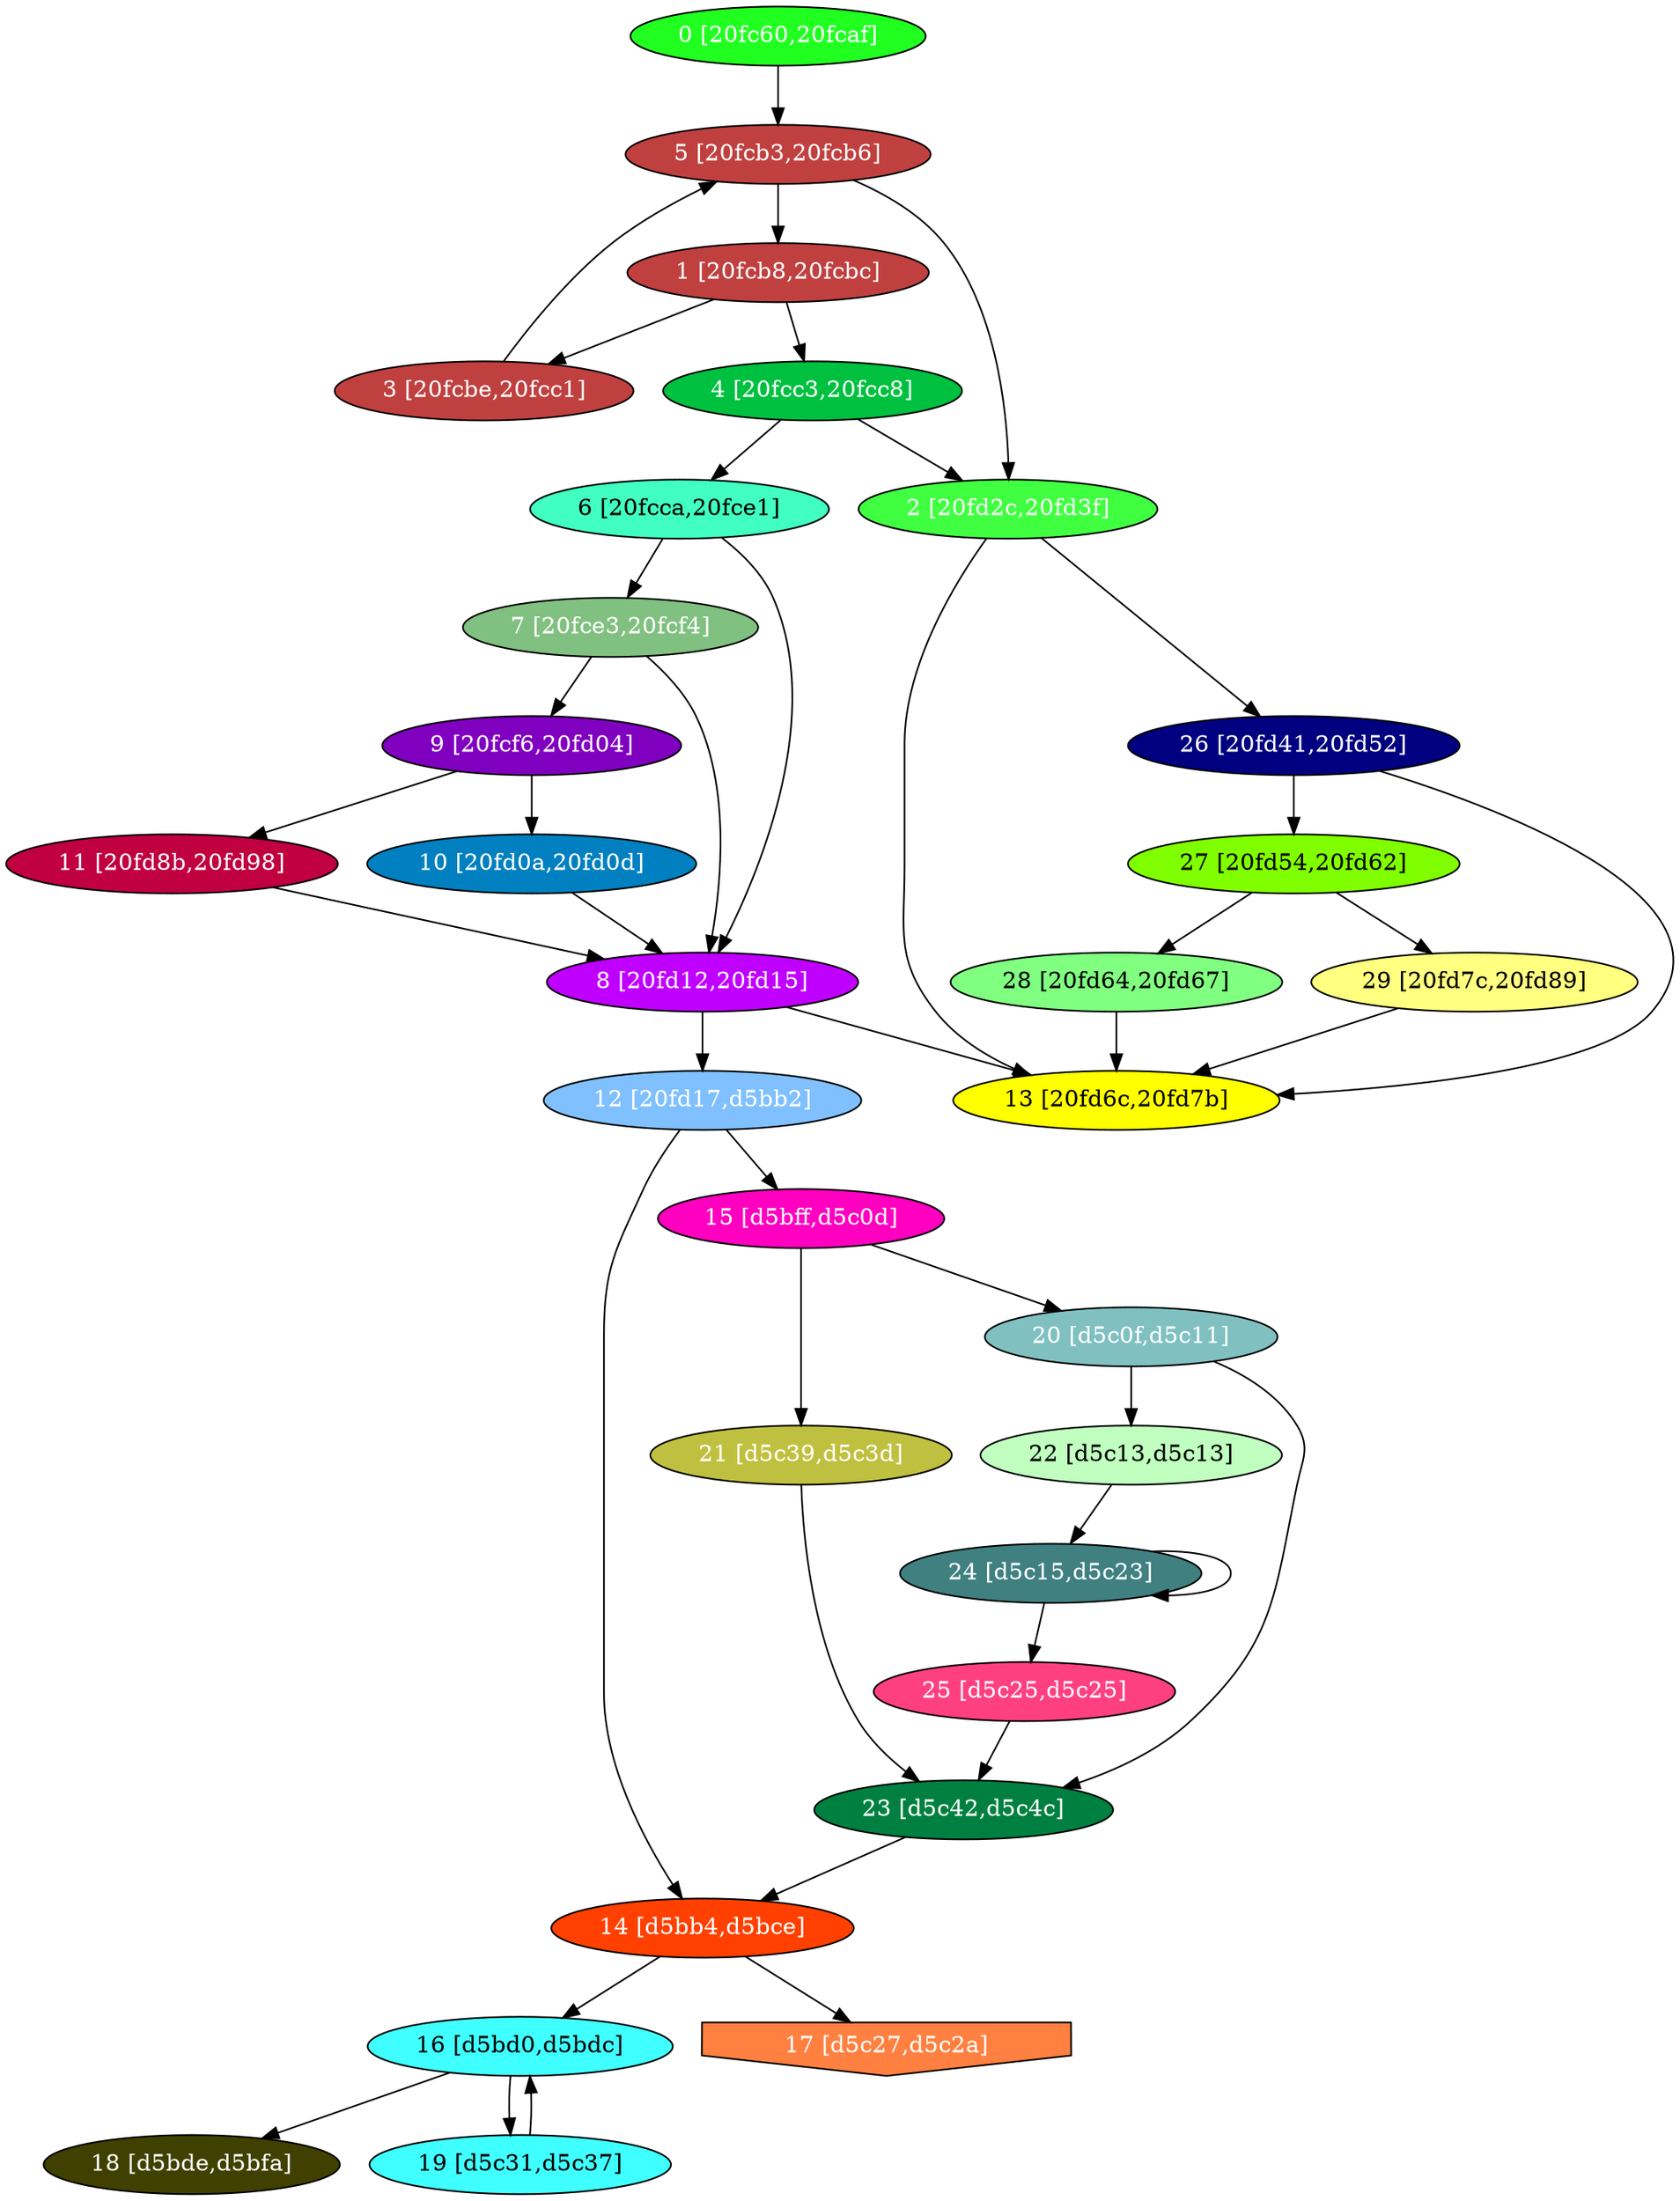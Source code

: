 diGraph libnss3{
	libnss3_0  [style=filled fillcolor="#20FF20" fontcolor="#ffffff" shape=oval label="0 [20fc60,20fcaf]"]
	libnss3_1  [style=filled fillcolor="#C04040" fontcolor="#ffffff" shape=oval label="1 [20fcb8,20fcbc]"]
	libnss3_2  [style=filled fillcolor="#40FF40" fontcolor="#ffffff" shape=oval label="2 [20fd2c,20fd3f]"]
	libnss3_3  [style=filled fillcolor="#C04040" fontcolor="#ffffff" shape=oval label="3 [20fcbe,20fcc1]"]
	libnss3_4  [style=filled fillcolor="#00C040" fontcolor="#ffffff" shape=oval label="4 [20fcc3,20fcc8]"]
	libnss3_5  [style=filled fillcolor="#C04040" fontcolor="#ffffff" shape=oval label="5 [20fcb3,20fcb6]"]
	libnss3_6  [style=filled fillcolor="#40FFC0" fontcolor="#000000" shape=oval label="6 [20fcca,20fce1]"]
	libnss3_7  [style=filled fillcolor="#80C080" fontcolor="#ffffff" shape=oval label="7 [20fce3,20fcf4]"]
	libnss3_8  [style=filled fillcolor="#C000FF" fontcolor="#ffffff" shape=oval label="8 [20fd12,20fd15]"]
	libnss3_9  [style=filled fillcolor="#8000C0" fontcolor="#ffffff" shape=oval label="9 [20fcf6,20fd04]"]
	libnss3_a  [style=filled fillcolor="#0080C0" fontcolor="#ffffff" shape=oval label="10 [20fd0a,20fd0d]"]
	libnss3_b  [style=filled fillcolor="#C00040" fontcolor="#ffffff" shape=oval label="11 [20fd8b,20fd98]"]
	libnss3_c  [style=filled fillcolor="#80C0FF" fontcolor="#ffffff" shape=oval label="12 [20fd17,d5bb2]"]
	libnss3_d  [style=filled fillcolor="#FFFF00" fontcolor="#000000" shape=oval label="13 [20fd6c,20fd7b]"]
	libnss3_e  [style=filled fillcolor="#FF4000" fontcolor="#ffffff" shape=oval label="14 [d5bb4,d5bce]"]
	libnss3_f  [style=filled fillcolor="#FF00C0" fontcolor="#ffffff" shape=oval label="15 [d5bff,d5c0d]"]
	libnss3_10  [style=filled fillcolor="#40FFFF" fontcolor="#000000" shape=oval label="16 [d5bd0,d5bdc]"]
	libnss3_11  [style=filled fillcolor="#FF8040" fontcolor="#ffffff" shape=invhouse label="17 [d5c27,d5c2a]"]
	libnss3_12  [style=filled fillcolor="#404000" fontcolor="#ffffff" shape=oval label="18 [d5bde,d5bfa]"]
	libnss3_13  [style=filled fillcolor="#40FFFF" fontcolor="#000000" shape=oval label="19 [d5c31,d5c37]"]
	libnss3_14  [style=filled fillcolor="#80C0C0" fontcolor="#ffffff" shape=oval label="20 [d5c0f,d5c11]"]
	libnss3_15  [style=filled fillcolor="#C0C040" fontcolor="#ffffff" shape=oval label="21 [d5c39,d5c3d]"]
	libnss3_16  [style=filled fillcolor="#C0FFC0" fontcolor="#000000" shape=oval label="22 [d5c13,d5c13]"]
	libnss3_17  [style=filled fillcolor="#008040" fontcolor="#ffffff" shape=oval label="23 [d5c42,d5c4c]"]
	libnss3_18  [style=filled fillcolor="#408080" fontcolor="#ffffff" shape=oval label="24 [d5c15,d5c23]"]
	libnss3_19  [style=filled fillcolor="#FF4080" fontcolor="#ffffff" shape=oval label="25 [d5c25,d5c25]"]
	libnss3_1a  [style=filled fillcolor="#000080" fontcolor="#ffffff" shape=oval label="26 [20fd41,20fd52]"]
	libnss3_1b  [style=filled fillcolor="#80FF00" fontcolor="#000000" shape=oval label="27 [20fd54,20fd62]"]
	libnss3_1c  [style=filled fillcolor="#80FF80" fontcolor="#000000" shape=oval label="28 [20fd64,20fd67]"]
	libnss3_1d  [style=filled fillcolor="#FFFF80" fontcolor="#000000" shape=oval label="29 [20fd7c,20fd89]"]

	libnss3_0 -> libnss3_5
	libnss3_1 -> libnss3_3
	libnss3_1 -> libnss3_4
	libnss3_2 -> libnss3_d
	libnss3_2 -> libnss3_1a
	libnss3_3 -> libnss3_5
	libnss3_4 -> libnss3_2
	libnss3_4 -> libnss3_6
	libnss3_5 -> libnss3_1
	libnss3_5 -> libnss3_2
	libnss3_6 -> libnss3_7
	libnss3_6 -> libnss3_8
	libnss3_7 -> libnss3_8
	libnss3_7 -> libnss3_9
	libnss3_8 -> libnss3_c
	libnss3_8 -> libnss3_d
	libnss3_9 -> libnss3_a
	libnss3_9 -> libnss3_b
	libnss3_a -> libnss3_8
	libnss3_b -> libnss3_8
	libnss3_c -> libnss3_e
	libnss3_c -> libnss3_f
	libnss3_e -> libnss3_10
	libnss3_e -> libnss3_11
	libnss3_f -> libnss3_14
	libnss3_f -> libnss3_15
	libnss3_10 -> libnss3_12
	libnss3_10 -> libnss3_13
	libnss3_13 -> libnss3_10
	libnss3_14 -> libnss3_16
	libnss3_14 -> libnss3_17
	libnss3_15 -> libnss3_17
	libnss3_16 -> libnss3_18
	libnss3_17 -> libnss3_e
	libnss3_18 -> libnss3_18
	libnss3_18 -> libnss3_19
	libnss3_19 -> libnss3_17
	libnss3_1a -> libnss3_d
	libnss3_1a -> libnss3_1b
	libnss3_1b -> libnss3_1c
	libnss3_1b -> libnss3_1d
	libnss3_1c -> libnss3_d
	libnss3_1d -> libnss3_d
}